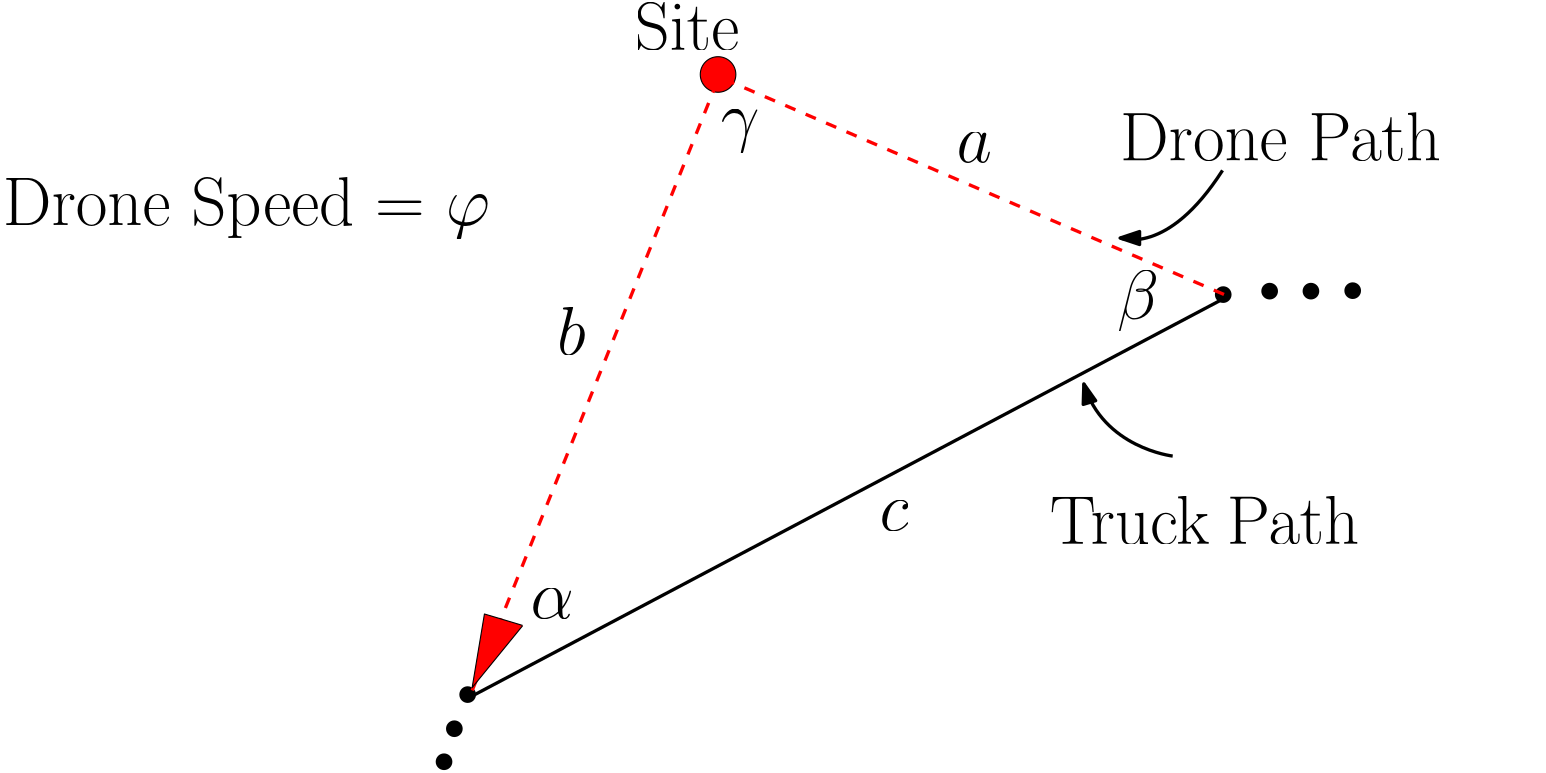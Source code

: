 <?xml version="1.0"?>
<!DOCTYPE ipe SYSTEM "ipe.dtd">
<ipe version="70107" creator="Ipe 7.1.10">
<info created="D:20181025170925" modified="D:20181025172336"/>
<ipestyle name="basic">
<symbol name="arrow/arc(spx)">
<path stroke="sym-stroke" fill="sym-stroke" pen="sym-pen">
0 0 m
-1 0.333 l
-1 -0.333 l
h
</path>
</symbol>
<symbol name="arrow/farc(spx)">
<path stroke="sym-stroke" fill="white" pen="sym-pen">
0 0 m
-1 0.333 l
-1 -0.333 l
h
</path>
</symbol>
<symbol name="arrow/ptarc(spx)">
<path stroke="sym-stroke" fill="sym-stroke" pen="sym-pen">
0 0 m
-1 0.333 l
-0.8 0 l
-1 -0.333 l
h
</path>
</symbol>
<symbol name="arrow/fptarc(spx)">
<path stroke="sym-stroke" fill="white" pen="sym-pen">
0 0 m
-1 0.333 l
-0.8 0 l
-1 -0.333 l
h
</path>
</symbol>
<symbol name="mark/circle(sx)" transformations="translations">
<path fill="sym-stroke">
0.6 0 0 0.6 0 0 e
0.4 0 0 0.4 0 0 e
</path>
</symbol>
<symbol name="mark/disk(sx)" transformations="translations">
<path fill="sym-stroke">
0.6 0 0 0.6 0 0 e
</path>
</symbol>
<symbol name="mark/fdisk(sfx)" transformations="translations">
<group>
<path fill="sym-fill">
0.5 0 0 0.5 0 0 e
</path>
<path fill="sym-stroke" fillrule="eofill">
0.6 0 0 0.6 0 0 e
0.4 0 0 0.4 0 0 e
</path>
</group>
</symbol>
<symbol name="mark/box(sx)" transformations="translations">
<path fill="sym-stroke" fillrule="eofill">
-0.6 -0.6 m
0.6 -0.6 l
0.6 0.6 l
-0.6 0.6 l
h
-0.4 -0.4 m
0.4 -0.4 l
0.4 0.4 l
-0.4 0.4 l
h
</path>
</symbol>
<symbol name="mark/square(sx)" transformations="translations">
<path fill="sym-stroke">
-0.6 -0.6 m
0.6 -0.6 l
0.6 0.6 l
-0.6 0.6 l
h
</path>
</symbol>
<symbol name="mark/fsquare(sfx)" transformations="translations">
<group>
<path fill="sym-fill">
-0.5 -0.5 m
0.5 -0.5 l
0.5 0.5 l
-0.5 0.5 l
h
</path>
<path fill="sym-stroke" fillrule="eofill">
-0.6 -0.6 m
0.6 -0.6 l
0.6 0.6 l
-0.6 0.6 l
h
-0.4 -0.4 m
0.4 -0.4 l
0.4 0.4 l
-0.4 0.4 l
h
</path>
</group>
</symbol>
<symbol name="mark/cross(sx)" transformations="translations">
<group>
<path fill="sym-stroke">
-0.43 -0.57 m
0.57 0.43 l
0.43 0.57 l
-0.57 -0.43 l
h
</path>
<path fill="sym-stroke">
-0.43 0.57 m
0.57 -0.43 l
0.43 -0.57 l
-0.57 0.43 l
h
</path>
</group>
</symbol>
<symbol name="arrow/fnormal(spx)">
<path stroke="sym-stroke" fill="white" pen="sym-pen">
0 0 m
-1 0.333 l
-1 -0.333 l
h
</path>
</symbol>
<symbol name="arrow/pointed(spx)">
<path stroke="sym-stroke" fill="sym-stroke" pen="sym-pen">
0 0 m
-1 0.333 l
-0.8 0 l
-1 -0.333 l
h
</path>
</symbol>
<symbol name="arrow/fpointed(spx)">
<path stroke="sym-stroke" fill="white" pen="sym-pen">
0 0 m
-1 0.333 l
-0.8 0 l
-1 -0.333 l
h
</path>
</symbol>
<symbol name="arrow/linear(spx)">
<path stroke="sym-stroke" pen="sym-pen">
-1 0.333 m
0 0 l
-1 -0.333 l
</path>
</symbol>
<symbol name="arrow/fdouble(spx)">
<path stroke="sym-stroke" fill="white" pen="sym-pen">
0 0 m
-1 0.333 l
-1 -0.333 l
h
-1 0 m
-2 0.333 l
-2 -0.333 l
h
</path>
</symbol>
<symbol name="arrow/double(spx)">
<path stroke="sym-stroke" fill="sym-stroke" pen="sym-pen">
0 0 m
-1 0.333 l
-1 -0.333 l
h
-1 0 m
-2 0.333 l
-2 -0.333 l
h
</path>
</symbol>
<pen name="heavier" value="0.8"/>
<pen name="fat" value="1.2"/>
<pen name="ultrafat" value="2"/>
<symbolsize name="large" value="5"/>
<symbolsize name="small" value="2"/>
<symbolsize name="tiny" value="1.1"/>
<arrowsize name="large" value="10"/>
<arrowsize name="small" value="5"/>
<arrowsize name="tiny" value="3"/>
<color name="red" value="1 0 0"/>
<color name="green" value="0 1 0"/>
<color name="blue" value="0 0 1"/>
<color name="yellow" value="1 1 0"/>
<color name="orange" value="1 0.647 0"/>
<color name="gold" value="1 0.843 0"/>
<color name="purple" value="0.627 0.125 0.941"/>
<color name="gray" value="0.745"/>
<color name="brown" value="0.647 0.165 0.165"/>
<color name="navy" value="0 0 0.502"/>
<color name="pink" value="1 0.753 0.796"/>
<color name="seagreen" value="0.18 0.545 0.341"/>
<color name="turquoise" value="0.251 0.878 0.816"/>
<color name="violet" value="0.933 0.51 0.933"/>
<color name="darkblue" value="0 0 0.545"/>
<color name="darkcyan" value="0 0.545 0.545"/>
<color name="darkgray" value="0.663"/>
<color name="darkgreen" value="0 0.392 0"/>
<color name="darkmagenta" value="0.545 0 0.545"/>
<color name="darkorange" value="1 0.549 0"/>
<color name="darkred" value="0.545 0 0"/>
<color name="lightblue" value="0.678 0.847 0.902"/>
<color name="lightcyan" value="0.878 1 1"/>
<color name="lightgray" value="0.827"/>
<color name="lightgreen" value="0.565 0.933 0.565"/>
<color name="lightyellow" value="1 1 0.878"/>
<dashstyle name="dashed" value="[4] 0"/>
<dashstyle name="dotted" value="[1 3] 0"/>
<dashstyle name="dash dotted" value="[4 2 1 2] 0"/>
<dashstyle name="dash dot dotted" value="[4 2 1 2 1 2] 0"/>
<textsize name="large" value="\large"/>
<textsize name="Large" value="\Large"/>
<textsize name="LARGE" value="\LARGE"/>
<textsize name="huge" value="\huge"/>
<textsize name="Huge" value="\Huge"/>
<textsize name="small" value="\small"/>
<textsize name="footnote" value="\footnotesize"/>
<textsize name="tiny" value="\tiny"/>
<textstyle name="center" begin="\begin{center}" end="\end{center}"/>
<textstyle name="itemize" begin="\begin{itemize}" end="\end{itemize}"/>
<textstyle name="item" begin="\begin{itemize}\item{}" end="\end{itemize}"/>
<gridsize name="4 pts" value="4"/>
<gridsize name="8 pts (~3 mm)" value="8"/>
<gridsize name="16 pts (~6 mm)" value="16"/>
<gridsize name="32 pts (~12 mm)" value="32"/>
<gridsize name="10 pts (~3.5 mm)" value="10"/>
<gridsize name="20 pts (~7 mm)" value="20"/>
<gridsize name="14 pts (~5 mm)" value="14"/>
<gridsize name="28 pts (~10 mm)" value="28"/>
<gridsize name="56 pts (~20 mm)" value="56"/>
<anglesize name="90 deg" value="90"/>
<anglesize name="60 deg" value="60"/>
<anglesize name="45 deg" value="45"/>
<anglesize name="30 deg" value="30"/>
<anglesize name="22.5 deg" value="22.5"/>
<opacity name="10%" value="0.1"/>
<opacity name="30%" value="0.3"/>
<opacity name="50%" value="0.5"/>
<opacity name="75%" value="0.75"/>
<tiling name="falling" angle="-60" step="4" width="1"/>
<tiling name="rising" angle="30" step="4" width="1"/>
</ipestyle>
<page>
<layer name="alpha"/>
<view layers="alpha" active="alpha"/>
<use layer="alpha" matrix="1 0 0 1 92.882 -2.22917" name="mark/disk(sx)" pos="368 544" size="normal" stroke="black"/>
<use matrix="1 0 0 1 92.882 -2.22917" name="mark/disk(sx)" pos="96 400" size="large" stroke="black"/>
<use matrix="1 0 0 1 92.882 -2.22917" name="mark/disk(sx)" pos="368 544" size="large" stroke="black"/>
<path matrix="1 0 0 1 92.882 -2.22917" stroke="black" fill="red">
6.3992 0 0 6.3992 186.143 623.244 e
</path>
<path matrix="1 0 0 1 92.882 -2.22917" stroke="red" dash="dashed" pen="fat">
368.282 544.054 m
186.519 622.361 l
96.8521 399.541 l
96.2518 400.142 l
</path>
<path matrix="1 0 0 1 92.882 -2.22917" stroke="black" pen="fat">
367.625 542.271 m
96.4094 398.861 l
96.4094 398.861 l
</path>
<use matrix="1 0 0 1 92.882 -2.22917" name="mark/disk(sx)" pos="384.715 545.243" size="large" stroke="black"/>
<use matrix="1 0 0 1 92.882 -2.22917" name="mark/disk(sx)" pos="399.576 545.243" size="large" stroke="black"/>
<use matrix="1 0 0 1 86.369 -0.571315" name="mark/disk(sx)" pos="421.125 543.757" size="large" stroke="black"/>
<use matrix="1 0 0 1 92.882 -2.22917" name="mark/disk(sx)" pos="91.208 387.715" size="large" stroke="black"/>
<use matrix="1 0 0 1 92.882 -2.22917" name="mark/disk(sx)" pos="87.4928 375.826" size="large" stroke="black"/>
<text matrix="1 0 0 1 92.0875 -2.06246" transformations="translations" pos="119.435 427.327" stroke="black" type="label" width="15.595" height="10.672" depth="0" valign="baseline" size="Huge">$\alpha$</text>
<text matrix="1 0 0 1 86.2869 -8.82434" transformations="translations" pos="193.741 606.404" stroke="black" type="label" width="13.937" height="10.672" depth="4.82" valign="baseline" size="Huge">$\gamma$</text>
<text matrix="1 0 0 1 71.3378 -7.06563" transformations="translations" pos="351.269 540.272" stroke="black" type="label" width="15.076" height="17.213" depth="4.82" valign="baseline" size="Huge">$\beta$</text>
<text matrix="2.12845 0 0 3.37497 -44.4834 -1339.65" transformations="translations" pos="31.0116 569.994" stroke="black" type="minipage" width="185.192" height="13.505" depth="8.53" valign="top" size="Huge">Drone Speed = $\varphi$</text>
<text matrix="1 0 0 1 111.832 0.980483" transformations="translations" pos="311.887 606.404" stroke="black" type="minipage" width="152.098" height="11.093" depth="6.12" valign="top" size="Huge">Drone Path</text>
<text matrix="1 0 0 1 92.882 -2.22917" transformations="translations" pos="156.062 649.056" stroke="black" type="minipage" width="54.2431" height="10.954" depth="5.98" valign="top" size="Huge">Site</text>
<text matrix="1 0 0 1 129.463 3.003" transformations="translations" pos="269.006 466.264" stroke="black" type="minipage" width="111.458" height="11.093" depth="6.12" valign="top" size="Huge">Truck Path</text>
<text matrix="1 0 0 1 92.882 -7.94499" transformations="translations" pos="271.978 597.413" stroke="black" type="label" width="12.741" height="10.672" depth="0" valign="baseline" size="Huge">$a$</text>
<text matrix="1 0 0 1 80.571 -9.7037" transformations="translations" pos="140.457 529.795" stroke="black" type="label" width="10.319" height="17.213" depth="0" valign="baseline" size="Huge">$b$</text>
<text matrix="1 0 0 1 100.796 -5.30692" transformations="translations" pos="236.312 462.177" stroke="black" type="label" width="10.445" height="10.672" depth="0" valign="baseline" size="Huge">$c$</text>
<path stroke="black" pen="fat" arrow="normal/normal">
460.634 586.489 m
440.679 555.373
424.107 562.137
423.769 562.137 c
</path>
<path matrix="-0.769204 -0.639004 0.639004 -0.769204 435.853 1143.25" stroke="black" pen="fat" rarrow="normal/normal">
424.235 471.317 m
433.641 493.531
416.23 511.742
416.23 511.742 c
</path>
<path matrix="-1.05335 -0.145715 0.138547 -1.10785 269.138 1249.99" stroke="black" fill="red">
153.017 726.763 m
172.556 744.289 l
165.333 721.316 l
153.017 726.644 l
153.017 726.644 l
</path>
</page>
</ipe>
